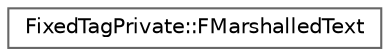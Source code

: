 digraph "Graphical Class Hierarchy"
{
 // INTERACTIVE_SVG=YES
 // LATEX_PDF_SIZE
  bgcolor="transparent";
  edge [fontname=Helvetica,fontsize=10,labelfontname=Helvetica,labelfontsize=10];
  node [fontname=Helvetica,fontsize=10,shape=box,height=0.2,width=0.4];
  rankdir="LR";
  Node0 [id="Node000000",label="FixedTagPrivate::FMarshalledText",height=0.2,width=0.4,color="grey40", fillcolor="white", style="filled",URL="$dd/de8/classFixedTagPrivate_1_1FMarshalledText.html",tooltip="The AssetRegistry's representation of an FText AssetData Tag value."];
}
